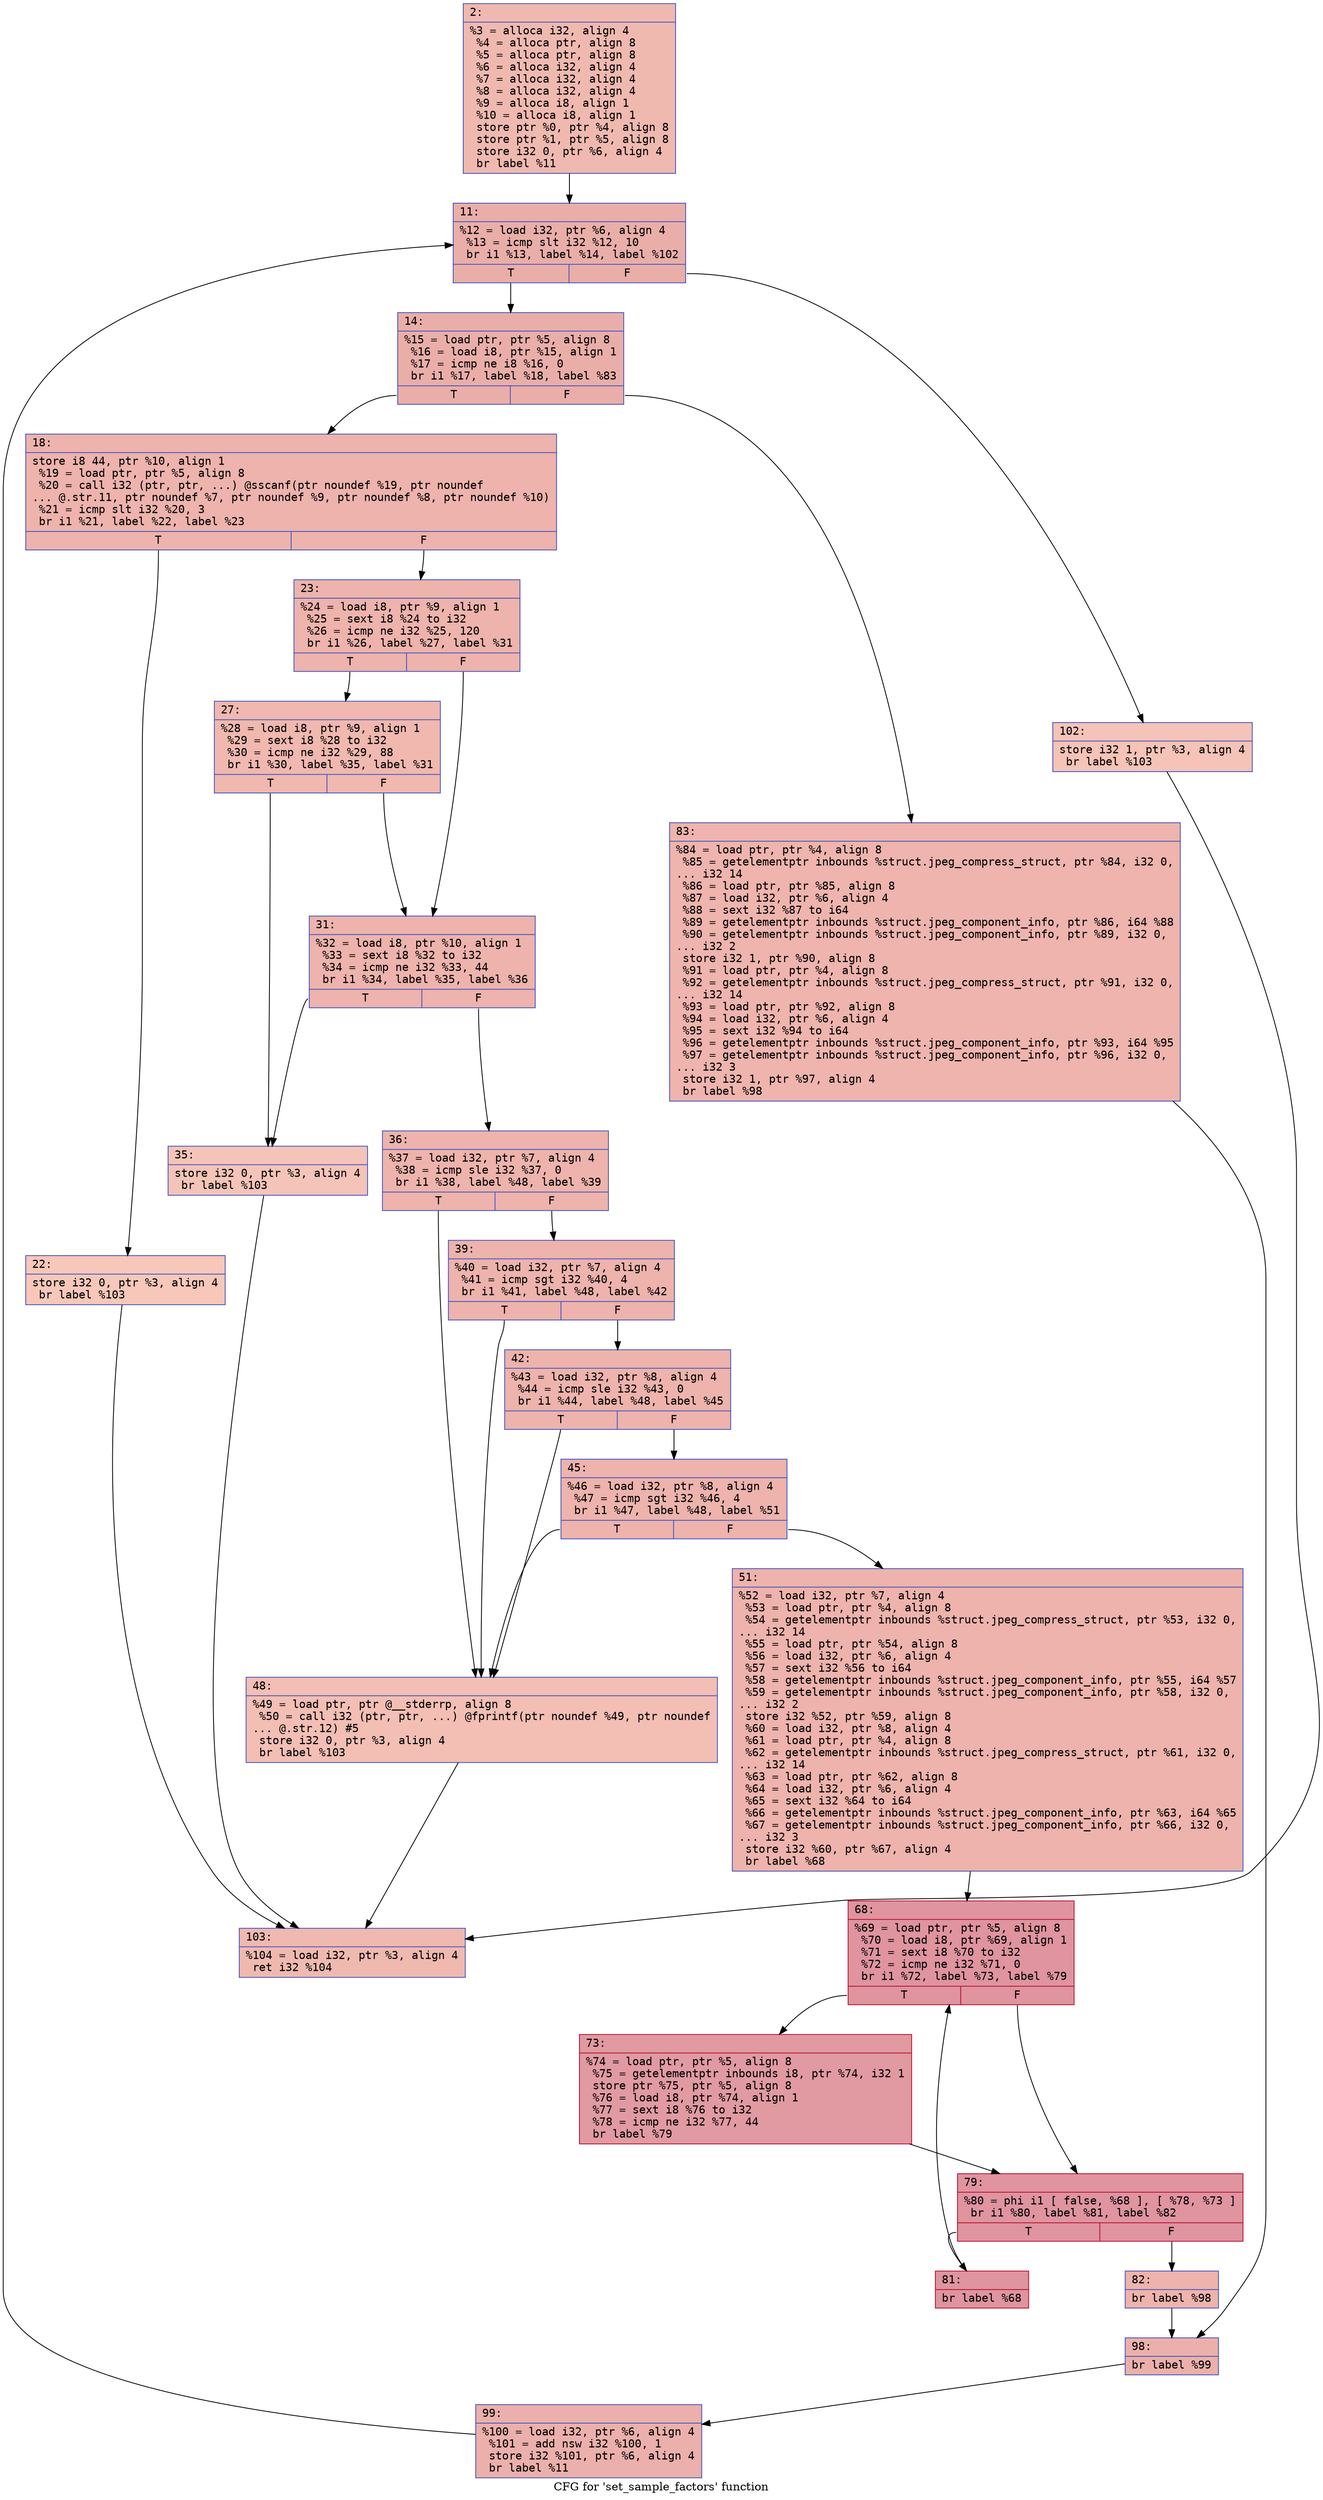 digraph "CFG for 'set_sample_factors' function" {
	label="CFG for 'set_sample_factors' function";

	Node0x6000025c83c0 [shape=record,color="#3d50c3ff", style=filled, fillcolor="#de614d70" fontname="Courier",label="{2:\l|  %3 = alloca i32, align 4\l  %4 = alloca ptr, align 8\l  %5 = alloca ptr, align 8\l  %6 = alloca i32, align 4\l  %7 = alloca i32, align 4\l  %8 = alloca i32, align 4\l  %9 = alloca i8, align 1\l  %10 = alloca i8, align 1\l  store ptr %0, ptr %4, align 8\l  store ptr %1, ptr %5, align 8\l  store i32 0, ptr %6, align 4\l  br label %11\l}"];
	Node0x6000025c83c0 -> Node0x6000025c8410[tooltip="2 -> 11\nProbability 100.00%" ];
	Node0x6000025c8410 [shape=record,color="#3d50c3ff", style=filled, fillcolor="#d0473d70" fontname="Courier",label="{11:\l|  %12 = load i32, ptr %6, align 4\l  %13 = icmp slt i32 %12, 10\l  br i1 %13, label %14, label %102\l|{<s0>T|<s1>F}}"];
	Node0x6000025c8410:s0 -> Node0x6000025c8460[tooltip="11 -> 14\nProbability 96.88%" ];
	Node0x6000025c8410:s1 -> Node0x6000025c8af0[tooltip="11 -> 102\nProbability 3.12%" ];
	Node0x6000025c8460 [shape=record,color="#3d50c3ff", style=filled, fillcolor="#d0473d70" fontname="Courier",label="{14:\l|  %15 = load ptr, ptr %5, align 8\l  %16 = load i8, ptr %15, align 1\l  %17 = icmp ne i8 %16, 0\l  br i1 %17, label %18, label %83\l|{<s0>T|<s1>F}}"];
	Node0x6000025c8460:s0 -> Node0x6000025c84b0[tooltip="14 -> 18\nProbability 62.50%" ];
	Node0x6000025c8460:s1 -> Node0x6000025c8a00[tooltip="14 -> 83\nProbability 37.50%" ];
	Node0x6000025c84b0 [shape=record,color="#3d50c3ff", style=filled, fillcolor="#d6524470" fontname="Courier",label="{18:\l|  store i8 44, ptr %10, align 1\l  %19 = load ptr, ptr %5, align 8\l  %20 = call i32 (ptr, ptr, ...) @sscanf(ptr noundef %19, ptr noundef\l... @.str.11, ptr noundef %7, ptr noundef %9, ptr noundef %8, ptr noundef %10)\l  %21 = icmp slt i32 %20, 3\l  br i1 %21, label %22, label %23\l|{<s0>T|<s1>F}}"];
	Node0x6000025c84b0:s0 -> Node0x6000025c8500[tooltip="18 -> 22\nProbability 3.12%" ];
	Node0x6000025c84b0:s1 -> Node0x6000025c8550[tooltip="18 -> 23\nProbability 96.88%" ];
	Node0x6000025c8500 [shape=record,color="#3d50c3ff", style=filled, fillcolor="#ec7f6370" fontname="Courier",label="{22:\l|  store i32 0, ptr %3, align 4\l  br label %103\l}"];
	Node0x6000025c8500 -> Node0x6000025c8b40[tooltip="22 -> 103\nProbability 100.00%" ];
	Node0x6000025c8550 [shape=record,color="#3d50c3ff", style=filled, fillcolor="#d6524470" fontname="Courier",label="{23:\l|  %24 = load i8, ptr %9, align 1\l  %25 = sext i8 %24 to i32\l  %26 = icmp ne i32 %25, 120\l  br i1 %26, label %27, label %31\l|{<s0>T|<s1>F}}"];
	Node0x6000025c8550:s0 -> Node0x6000025c85a0[tooltip="23 -> 27\nProbability 50.00%" ];
	Node0x6000025c8550:s1 -> Node0x6000025c85f0[tooltip="23 -> 31\nProbability 50.00%" ];
	Node0x6000025c85a0 [shape=record,color="#3d50c3ff", style=filled, fillcolor="#dc5d4a70" fontname="Courier",label="{27:\l|  %28 = load i8, ptr %9, align 1\l  %29 = sext i8 %28 to i32\l  %30 = icmp ne i32 %29, 88\l  br i1 %30, label %35, label %31\l|{<s0>T|<s1>F}}"];
	Node0x6000025c85a0:s0 -> Node0x6000025c8640[tooltip="27 -> 35\nProbability 3.12%" ];
	Node0x6000025c85a0:s1 -> Node0x6000025c85f0[tooltip="27 -> 31\nProbability 96.88%" ];
	Node0x6000025c85f0 [shape=record,color="#3d50c3ff", style=filled, fillcolor="#d6524470" fontname="Courier",label="{31:\l|  %32 = load i8, ptr %10, align 1\l  %33 = sext i8 %32 to i32\l  %34 = icmp ne i32 %33, 44\l  br i1 %34, label %35, label %36\l|{<s0>T|<s1>F}}"];
	Node0x6000025c85f0:s0 -> Node0x6000025c8640[tooltip="31 -> 35\nProbability 3.12%" ];
	Node0x6000025c85f0:s1 -> Node0x6000025c8690[tooltip="31 -> 36\nProbability 96.88%" ];
	Node0x6000025c8640 [shape=record,color="#3d50c3ff", style=filled, fillcolor="#e97a5f70" fontname="Courier",label="{35:\l|  store i32 0, ptr %3, align 4\l  br label %103\l}"];
	Node0x6000025c8640 -> Node0x6000025c8b40[tooltip="35 -> 103\nProbability 100.00%" ];
	Node0x6000025c8690 [shape=record,color="#3d50c3ff", style=filled, fillcolor="#d6524470" fontname="Courier",label="{36:\l|  %37 = load i32, ptr %7, align 4\l  %38 = icmp sle i32 %37, 0\l  br i1 %38, label %48, label %39\l|{<s0>T|<s1>F}}"];
	Node0x6000025c8690:s0 -> Node0x6000025c87d0[tooltip="36 -> 48\nProbability 3.12%" ];
	Node0x6000025c8690:s1 -> Node0x6000025c86e0[tooltip="36 -> 39\nProbability 96.88%" ];
	Node0x6000025c86e0 [shape=record,color="#3d50c3ff", style=filled, fillcolor="#d6524470" fontname="Courier",label="{39:\l|  %40 = load i32, ptr %7, align 4\l  %41 = icmp sgt i32 %40, 4\l  br i1 %41, label %48, label %42\l|{<s0>T|<s1>F}}"];
	Node0x6000025c86e0:s0 -> Node0x6000025c87d0[tooltip="39 -> 48\nProbability 3.12%" ];
	Node0x6000025c86e0:s1 -> Node0x6000025c8730[tooltip="39 -> 42\nProbability 96.88%" ];
	Node0x6000025c8730 [shape=record,color="#3d50c3ff", style=filled, fillcolor="#d6524470" fontname="Courier",label="{42:\l|  %43 = load i32, ptr %8, align 4\l  %44 = icmp sle i32 %43, 0\l  br i1 %44, label %48, label %45\l|{<s0>T|<s1>F}}"];
	Node0x6000025c8730:s0 -> Node0x6000025c87d0[tooltip="42 -> 48\nProbability 3.12%" ];
	Node0x6000025c8730:s1 -> Node0x6000025c8780[tooltip="42 -> 45\nProbability 96.88%" ];
	Node0x6000025c8780 [shape=record,color="#3d50c3ff", style=filled, fillcolor="#d6524470" fontname="Courier",label="{45:\l|  %46 = load i32, ptr %8, align 4\l  %47 = icmp sgt i32 %46, 4\l  br i1 %47, label %48, label %51\l|{<s0>T|<s1>F}}"];
	Node0x6000025c8780:s0 -> Node0x6000025c87d0[tooltip="45 -> 48\nProbability 3.12%" ];
	Node0x6000025c8780:s1 -> Node0x6000025c8820[tooltip="45 -> 51\nProbability 96.88%" ];
	Node0x6000025c87d0 [shape=record,color="#3d50c3ff", style=filled, fillcolor="#e36c5570" fontname="Courier",label="{48:\l|  %49 = load ptr, ptr @__stderrp, align 8\l  %50 = call i32 (ptr, ptr, ...) @fprintf(ptr noundef %49, ptr noundef\l... @.str.12) #5\l  store i32 0, ptr %3, align 4\l  br label %103\l}"];
	Node0x6000025c87d0 -> Node0x6000025c8b40[tooltip="48 -> 103\nProbability 100.00%" ];
	Node0x6000025c8820 [shape=record,color="#3d50c3ff", style=filled, fillcolor="#d6524470" fontname="Courier",label="{51:\l|  %52 = load i32, ptr %7, align 4\l  %53 = load ptr, ptr %4, align 8\l  %54 = getelementptr inbounds %struct.jpeg_compress_struct, ptr %53, i32 0,\l... i32 14\l  %55 = load ptr, ptr %54, align 8\l  %56 = load i32, ptr %6, align 4\l  %57 = sext i32 %56 to i64\l  %58 = getelementptr inbounds %struct.jpeg_component_info, ptr %55, i64 %57\l  %59 = getelementptr inbounds %struct.jpeg_component_info, ptr %58, i32 0,\l... i32 2\l  store i32 %52, ptr %59, align 8\l  %60 = load i32, ptr %8, align 4\l  %61 = load ptr, ptr %4, align 8\l  %62 = getelementptr inbounds %struct.jpeg_compress_struct, ptr %61, i32 0,\l... i32 14\l  %63 = load ptr, ptr %62, align 8\l  %64 = load i32, ptr %6, align 4\l  %65 = sext i32 %64 to i64\l  %66 = getelementptr inbounds %struct.jpeg_component_info, ptr %63, i64 %65\l  %67 = getelementptr inbounds %struct.jpeg_component_info, ptr %66, i32 0,\l... i32 3\l  store i32 %60, ptr %67, align 4\l  br label %68\l}"];
	Node0x6000025c8820 -> Node0x6000025c8870[tooltip="51 -> 68\nProbability 100.00%" ];
	Node0x6000025c8870 [shape=record,color="#b70d28ff", style=filled, fillcolor="#b70d2870" fontname="Courier",label="{68:\l|  %69 = load ptr, ptr %5, align 8\l  %70 = load i8, ptr %69, align 1\l  %71 = sext i8 %70 to i32\l  %72 = icmp ne i32 %71, 0\l  br i1 %72, label %73, label %79\l|{<s0>T|<s1>F}}"];
	Node0x6000025c8870:s0 -> Node0x6000025c88c0[tooltip="68 -> 73\nProbability 62.50%" ];
	Node0x6000025c8870:s1 -> Node0x6000025c8910[tooltip="68 -> 79\nProbability 37.50%" ];
	Node0x6000025c88c0 [shape=record,color="#b70d28ff", style=filled, fillcolor="#bb1b2c70" fontname="Courier",label="{73:\l|  %74 = load ptr, ptr %5, align 8\l  %75 = getelementptr inbounds i8, ptr %74, i32 1\l  store ptr %75, ptr %5, align 8\l  %76 = load i8, ptr %74, align 1\l  %77 = sext i8 %76 to i32\l  %78 = icmp ne i32 %77, 44\l  br label %79\l}"];
	Node0x6000025c88c0 -> Node0x6000025c8910[tooltip="73 -> 79\nProbability 100.00%" ];
	Node0x6000025c8910 [shape=record,color="#b70d28ff", style=filled, fillcolor="#b70d2870" fontname="Courier",label="{79:\l|  %80 = phi i1 [ false, %68 ], [ %78, %73 ]\l  br i1 %80, label %81, label %82\l|{<s0>T|<s1>F}}"];
	Node0x6000025c8910:s0 -> Node0x6000025c8960[tooltip="79 -> 81\nProbability 96.88%" ];
	Node0x6000025c8910:s1 -> Node0x6000025c89b0[tooltip="79 -> 82\nProbability 3.12%" ];
	Node0x6000025c8960 [shape=record,color="#b70d28ff", style=filled, fillcolor="#b70d2870" fontname="Courier",label="{81:\l|  br label %68\l}"];
	Node0x6000025c8960 -> Node0x6000025c8870[tooltip="81 -> 68\nProbability 100.00%" ];
	Node0x6000025c89b0 [shape=record,color="#3d50c3ff", style=filled, fillcolor="#d6524470" fontname="Courier",label="{82:\l|  br label %98\l}"];
	Node0x6000025c89b0 -> Node0x6000025c8a50[tooltip="82 -> 98\nProbability 100.00%" ];
	Node0x6000025c8a00 [shape=record,color="#3d50c3ff", style=filled, fillcolor="#d8564670" fontname="Courier",label="{83:\l|  %84 = load ptr, ptr %4, align 8\l  %85 = getelementptr inbounds %struct.jpeg_compress_struct, ptr %84, i32 0,\l... i32 14\l  %86 = load ptr, ptr %85, align 8\l  %87 = load i32, ptr %6, align 4\l  %88 = sext i32 %87 to i64\l  %89 = getelementptr inbounds %struct.jpeg_component_info, ptr %86, i64 %88\l  %90 = getelementptr inbounds %struct.jpeg_component_info, ptr %89, i32 0,\l... i32 2\l  store i32 1, ptr %90, align 8\l  %91 = load ptr, ptr %4, align 8\l  %92 = getelementptr inbounds %struct.jpeg_compress_struct, ptr %91, i32 0,\l... i32 14\l  %93 = load ptr, ptr %92, align 8\l  %94 = load i32, ptr %6, align 4\l  %95 = sext i32 %94 to i64\l  %96 = getelementptr inbounds %struct.jpeg_component_info, ptr %93, i64 %95\l  %97 = getelementptr inbounds %struct.jpeg_component_info, ptr %96, i32 0,\l... i32 3\l  store i32 1, ptr %97, align 4\l  br label %98\l}"];
	Node0x6000025c8a00 -> Node0x6000025c8a50[tooltip="83 -> 98\nProbability 100.00%" ];
	Node0x6000025c8a50 [shape=record,color="#3d50c3ff", style=filled, fillcolor="#d24b4070" fontname="Courier",label="{98:\l|  br label %99\l}"];
	Node0x6000025c8a50 -> Node0x6000025c8aa0[tooltip="98 -> 99\nProbability 100.00%" ];
	Node0x6000025c8aa0 [shape=record,color="#3d50c3ff", style=filled, fillcolor="#d24b4070" fontname="Courier",label="{99:\l|  %100 = load i32, ptr %6, align 4\l  %101 = add nsw i32 %100, 1\l  store i32 %101, ptr %6, align 4\l  br label %11\l}"];
	Node0x6000025c8aa0 -> Node0x6000025c8410[tooltip="99 -> 11\nProbability 100.00%" ];
	Node0x6000025c8af0 [shape=record,color="#3d50c3ff", style=filled, fillcolor="#e8765c70" fontname="Courier",label="{102:\l|  store i32 1, ptr %3, align 4\l  br label %103\l}"];
	Node0x6000025c8af0 -> Node0x6000025c8b40[tooltip="102 -> 103\nProbability 100.00%" ];
	Node0x6000025c8b40 [shape=record,color="#3d50c3ff", style=filled, fillcolor="#de614d70" fontname="Courier",label="{103:\l|  %104 = load i32, ptr %3, align 4\l  ret i32 %104\l}"];
}
